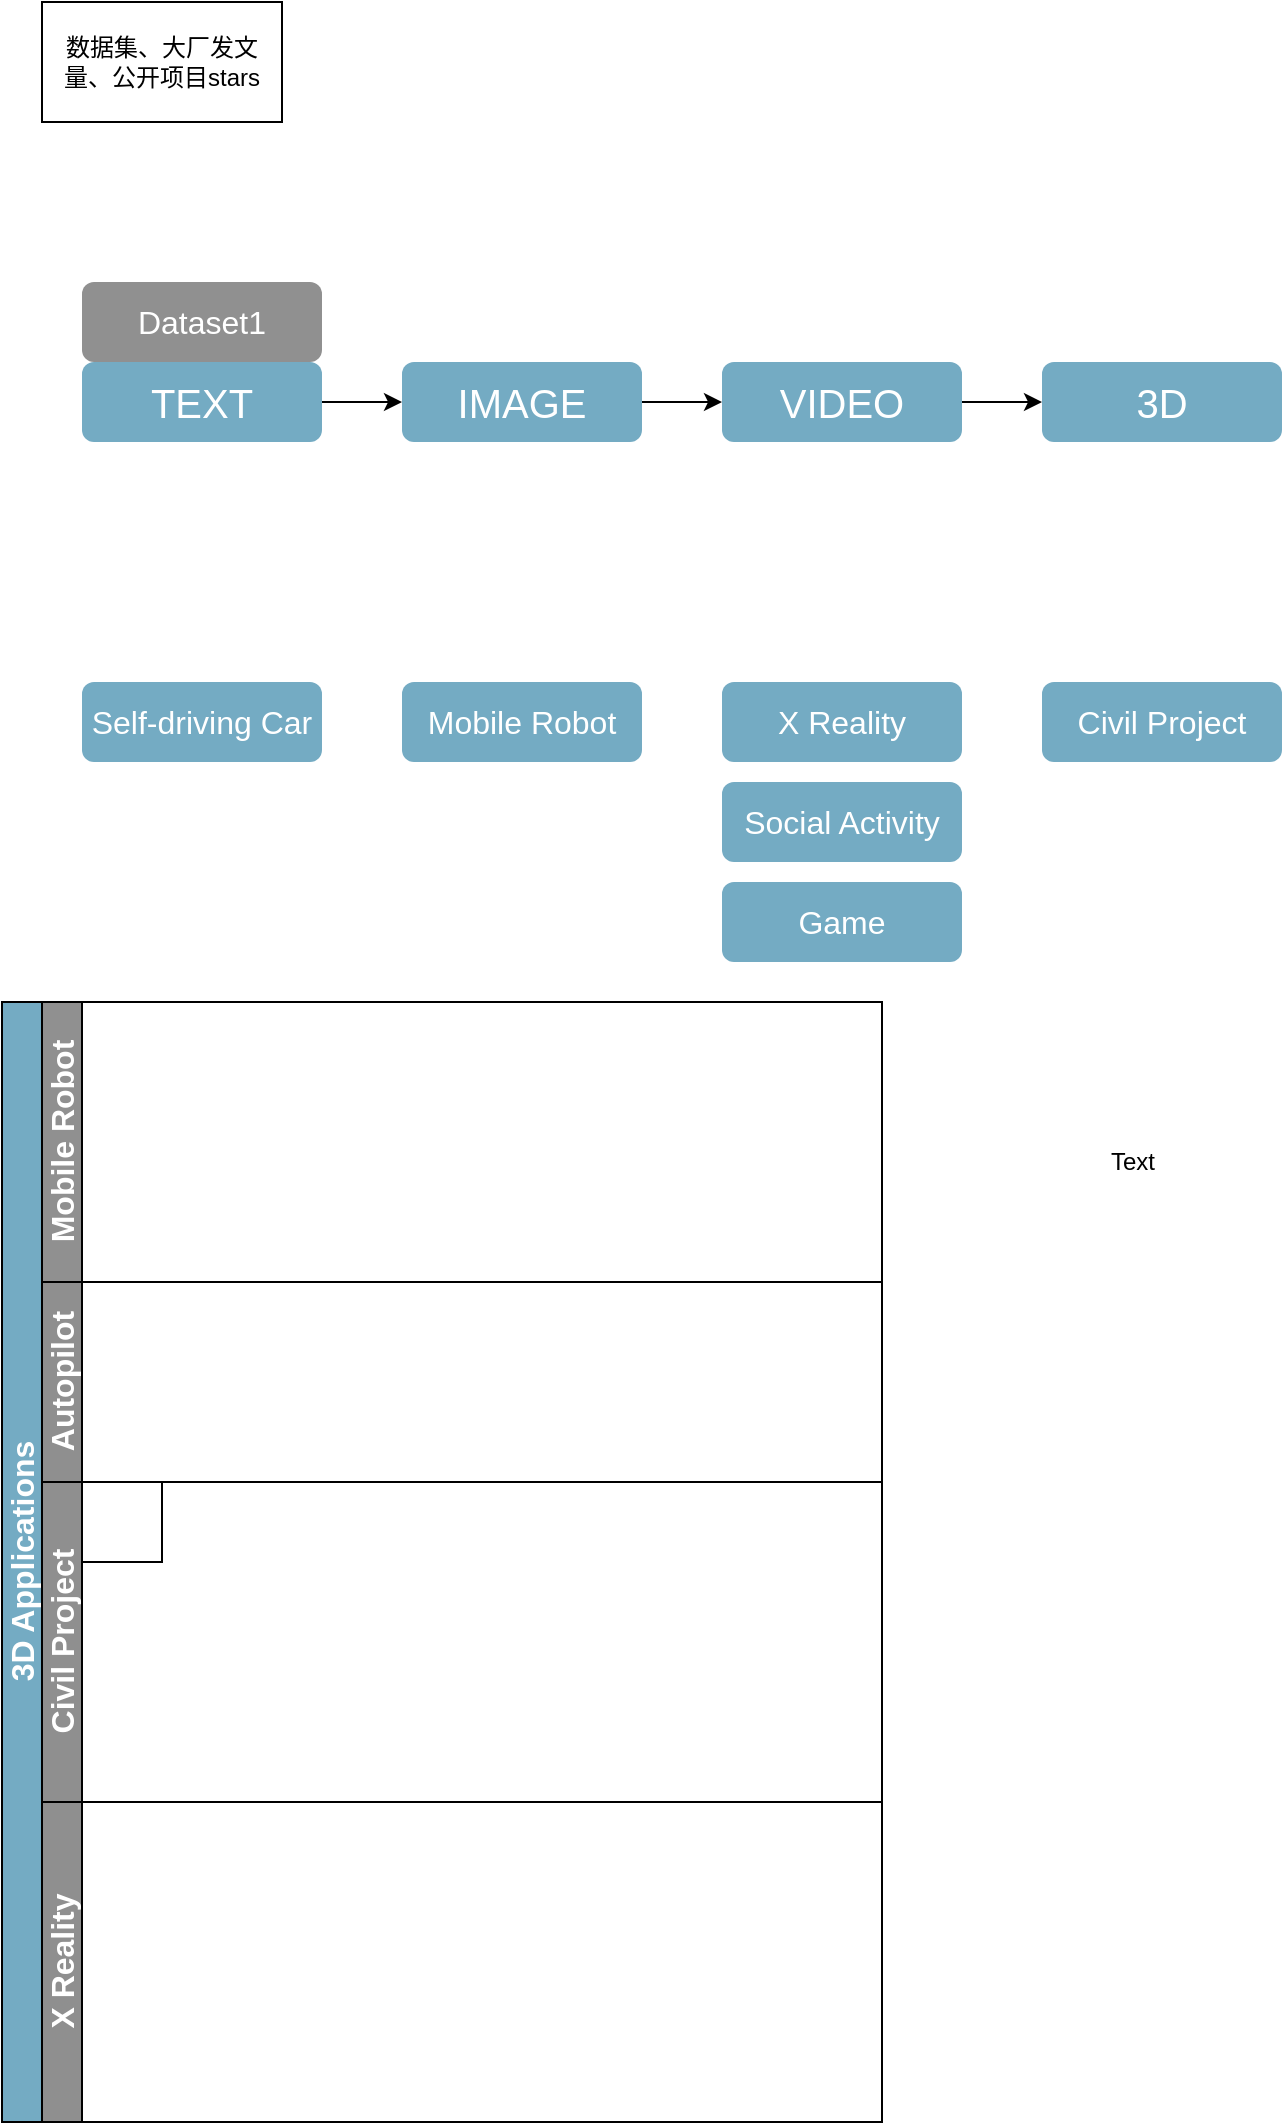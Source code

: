 <mxfile version="21.0.6" type="github">
  <diagram id="prtHgNgQTEPvFCAcTncT" name="Page-1">
    <mxGraphModel dx="1077" dy="594" grid="1" gridSize="10" guides="1" tooltips="1" connect="1" arrows="1" fold="1" page="1" pageScale="1" pageWidth="827" pageHeight="1169" math="0" shadow="0">
      <root>
        <mxCell id="0" />
        <mxCell id="1" parent="0" />
        <mxCell id="oZdQhtQClKmFtU5mLZvU-7" value="" style="edgeStyle=orthogonalEdgeStyle;rounded=0;orthogonalLoop=1;jettySize=auto;html=1;" edge="1" parent="1" source="oZdQhtQClKmFtU5mLZvU-1" target="oZdQhtQClKmFtU5mLZvU-4">
          <mxGeometry relative="1" as="geometry" />
        </mxCell>
        <mxCell id="oZdQhtQClKmFtU5mLZvU-1" value="&lt;font style=&quot;font-size: 20px;&quot; color=&quot;#ffffff&quot;&gt;TEXT&lt;/font&gt;" style="rounded=1;whiteSpace=wrap;html=1;fillColor=#74abc3;dashed=1;strokeColor=none;" vertex="1" parent="1">
          <mxGeometry x="40" y="200" width="120" height="40" as="geometry" />
        </mxCell>
        <mxCell id="oZdQhtQClKmFtU5mLZvU-2" value="数据集、大厂发文量、公开项目stars" style="rounded=0;whiteSpace=wrap;html=1;" vertex="1" parent="1">
          <mxGeometry x="20" y="20" width="120" height="60" as="geometry" />
        </mxCell>
        <mxCell id="oZdQhtQClKmFtU5mLZvU-3" value="&lt;font style=&quot;font-size: 16px;&quot; color=&quot;#ffffff&quot;&gt;Dataset1&lt;/font&gt;" style="rounded=1;whiteSpace=wrap;html=1;fillColor=#909090;dashed=1;strokeColor=none;glass=0;shadow=0;" vertex="1" parent="1">
          <mxGeometry x="40" y="160" width="120" height="40" as="geometry" />
        </mxCell>
        <mxCell id="oZdQhtQClKmFtU5mLZvU-9" value="" style="edgeStyle=orthogonalEdgeStyle;rounded=0;orthogonalLoop=1;jettySize=auto;html=1;" edge="1" parent="1" source="oZdQhtQClKmFtU5mLZvU-4" target="oZdQhtQClKmFtU5mLZvU-5">
          <mxGeometry relative="1" as="geometry" />
        </mxCell>
        <mxCell id="oZdQhtQClKmFtU5mLZvU-4" value="&lt;font style=&quot;font-size: 20px;&quot; color=&quot;#ffffff&quot;&gt;IMAGE&lt;/font&gt;" style="rounded=1;whiteSpace=wrap;html=1;fillColor=#74abc3;dashed=1;strokeColor=none;" vertex="1" parent="1">
          <mxGeometry x="200" y="200" width="120" height="40" as="geometry" />
        </mxCell>
        <mxCell id="oZdQhtQClKmFtU5mLZvU-10" value="" style="edgeStyle=orthogonalEdgeStyle;rounded=0;orthogonalLoop=1;jettySize=auto;html=1;" edge="1" parent="1" source="oZdQhtQClKmFtU5mLZvU-5" target="oZdQhtQClKmFtU5mLZvU-6">
          <mxGeometry relative="1" as="geometry" />
        </mxCell>
        <mxCell id="oZdQhtQClKmFtU5mLZvU-5" value="&lt;font color=&quot;#ffffff&quot;&gt;&lt;span style=&quot;font-size: 20px;&quot;&gt;VIDEO&lt;/span&gt;&lt;/font&gt;" style="rounded=1;whiteSpace=wrap;html=1;fillColor=#74abc3;dashed=1;strokeColor=none;" vertex="1" parent="1">
          <mxGeometry x="360" y="200" width="120" height="40" as="geometry" />
        </mxCell>
        <mxCell id="oZdQhtQClKmFtU5mLZvU-6" value="&lt;font style=&quot;font-size: 20px;&quot; color=&quot;#ffffff&quot;&gt;3D&lt;/font&gt;" style="rounded=1;whiteSpace=wrap;html=1;fillColor=#74abc3;dashed=1;strokeColor=none;" vertex="1" parent="1">
          <mxGeometry x="520" y="200" width="120" height="40" as="geometry" />
        </mxCell>
        <mxCell id="oZdQhtQClKmFtU5mLZvU-11" value="&lt;font style=&quot;font-size: 16px;&quot; color=&quot;#ffffff&quot;&gt;Self-driving Car&lt;/font&gt;" style="rounded=1;whiteSpace=wrap;html=1;fillColor=#74abc3;dashed=1;strokeColor=none;" vertex="1" parent="1">
          <mxGeometry x="40" y="360" width="120" height="40" as="geometry" />
        </mxCell>
        <mxCell id="oZdQhtQClKmFtU5mLZvU-12" value="&lt;font style=&quot;font-size: 16px;&quot; color=&quot;#ffffff&quot;&gt;Mobile Robot&lt;/font&gt;" style="rounded=1;whiteSpace=wrap;html=1;fillColor=#74abc3;dashed=1;strokeColor=none;" vertex="1" parent="1">
          <mxGeometry x="200" y="360" width="120" height="40" as="geometry" />
        </mxCell>
        <mxCell id="oZdQhtQClKmFtU5mLZvU-13" value="&lt;font style=&quot;font-size: 16px;&quot; color=&quot;#ffffff&quot;&gt;X Reality&lt;/font&gt;" style="rounded=1;whiteSpace=wrap;html=1;fillColor=#74abc3;dashed=1;strokeColor=none;" vertex="1" parent="1">
          <mxGeometry x="360" y="360" width="120" height="40" as="geometry" />
        </mxCell>
        <mxCell id="oZdQhtQClKmFtU5mLZvU-14" value="&lt;font style=&quot;font-size: 16px;&quot; color=&quot;#ffffff&quot;&gt;Civil Project&lt;/font&gt;" style="rounded=1;whiteSpace=wrap;html=1;fillColor=#74abc3;dashed=1;strokeColor=none;" vertex="1" parent="1">
          <mxGeometry x="520" y="360" width="120" height="40" as="geometry" />
        </mxCell>
        <mxCell id="oZdQhtQClKmFtU5mLZvU-15" value="&lt;font style=&quot;font-size: 16px;&quot; color=&quot;#ffffff&quot;&gt;Social Activity&lt;/font&gt;" style="rounded=1;whiteSpace=wrap;html=1;fillColor=#74abc3;dashed=1;strokeColor=none;" vertex="1" parent="1">
          <mxGeometry x="360" y="410" width="120" height="40" as="geometry" />
        </mxCell>
        <mxCell id="oZdQhtQClKmFtU5mLZvU-16" value="&lt;font style=&quot;font-size: 16px;&quot; color=&quot;#ffffff&quot;&gt;Game&lt;/font&gt;" style="rounded=1;whiteSpace=wrap;html=1;fillColor=#74abc3;dashed=1;strokeColor=none;" vertex="1" parent="1">
          <mxGeometry x="360" y="460" width="120" height="40" as="geometry" />
        </mxCell>
        <mxCell id="oZdQhtQClKmFtU5mLZvU-20" value="&lt;font style=&quot;font-size: 16px;&quot; color=&quot;#ffffff&quot;&gt;3D Applications&lt;/font&gt;" style="swimlane;childLayout=stackLayout;resizeParent=1;resizeParentMax=0;horizontal=0;startSize=20;horizontalStack=0;html=1;fillColor=#74abc3;rounded=0;" vertex="1" parent="1">
          <mxGeometry y="520" width="440" height="560" as="geometry">
            <mxRectangle x="80" y="510" width="40" height="60" as="alternateBounds" />
          </mxGeometry>
        </mxCell>
        <mxCell id="oZdQhtQClKmFtU5mLZvU-21" value="&lt;font style=&quot;font-size: 16px;&quot; color=&quot;#ffffff&quot;&gt;Mobile Robot&lt;/font&gt;" style="swimlane;startSize=20;horizontal=0;html=1;fillColor=#909090;" vertex="1" parent="oZdQhtQClKmFtU5mLZvU-20">
          <mxGeometry x="20" width="420" height="140" as="geometry">
            <mxRectangle x="20" width="420" height="30" as="alternateBounds" />
          </mxGeometry>
        </mxCell>
        <mxCell id="oZdQhtQClKmFtU5mLZvU-22" value="&lt;font color=&quot;#ffffff&quot;&gt;&lt;span style=&quot;font-size: 16px;&quot;&gt;Autopilot&lt;/span&gt;&lt;/font&gt;" style="swimlane;startSize=20;horizontal=0;html=1;fillColor=#8f8f8f;" vertex="1" parent="oZdQhtQClKmFtU5mLZvU-20">
          <mxGeometry x="20" y="140" width="420" height="100" as="geometry">
            <mxRectangle x="20" y="30" width="420" height="30" as="alternateBounds" />
          </mxGeometry>
        </mxCell>
        <mxCell id="oZdQhtQClKmFtU5mLZvU-23" value="&lt;font style=&quot;font-size: 16px;&quot; color=&quot;#ffffff&quot;&gt;Civil Project&lt;/font&gt;" style="swimlane;startSize=20;horizontal=0;html=1;fillColor=#8f8f8f;" vertex="1" parent="oZdQhtQClKmFtU5mLZvU-20">
          <mxGeometry x="20" y="240" width="420" height="160" as="geometry">
            <mxRectangle x="20" y="60" width="460" height="30" as="alternateBounds" />
          </mxGeometry>
        </mxCell>
        <mxCell id="oZdQhtQClKmFtU5mLZvU-29" value="" style="whiteSpace=wrap;html=1;" vertex="1" parent="oZdQhtQClKmFtU5mLZvU-23">
          <mxGeometry x="20" width="40" height="40" as="geometry" />
        </mxCell>
        <mxCell id="oZdQhtQClKmFtU5mLZvU-27" value="&lt;font style=&quot;font-size: 16px;&quot; color=&quot;#ffffff&quot;&gt;X Reality&lt;/font&gt;" style="swimlane;startSize=20;horizontal=0;html=1;fillColor=#8f8f8f;" vertex="1" parent="oZdQhtQClKmFtU5mLZvU-20">
          <mxGeometry x="20" y="400" width="420" height="160" as="geometry">
            <mxRectangle x="20" y="60" width="460" height="30" as="alternateBounds" />
          </mxGeometry>
        </mxCell>
        <mxCell id="oZdQhtQClKmFtU5mLZvU-28" value="Text" style="text;html=1;align=center;verticalAlign=middle;resizable=0;points=[];autosize=1;strokeColor=none;fillColor=none;" vertex="1" parent="1">
          <mxGeometry x="540" y="585" width="50" height="30" as="geometry" />
        </mxCell>
      </root>
    </mxGraphModel>
  </diagram>
</mxfile>
